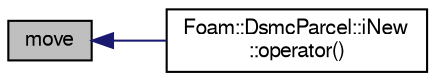 digraph "move"
{
  bgcolor="transparent";
  edge [fontname="FreeSans",fontsize="10",labelfontname="FreeSans",labelfontsize="10"];
  node [fontname="FreeSans",fontsize="10",shape=record];
  rankdir="LR";
  Node253 [label="move",height=0.2,width=0.4,color="black", fillcolor="grey75", style="filled", fontcolor="black"];
  Node253 -> Node254 [dir="back",color="midnightblue",fontsize="10",style="solid",fontname="FreeSans"];
  Node254 [label="Foam::DsmcParcel::iNew\l::operator()",height=0.2,width=0.4,color="black",URL="$a23702.html#a9879b120f63f584819e754b8e4d778cb"];
}
